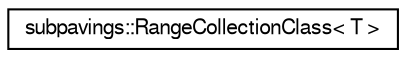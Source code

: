 digraph G
{
  edge [fontname="FreeSans",fontsize="10",labelfontname="FreeSans",labelfontsize="10"];
  node [fontname="FreeSans",fontsize="10",shape=record];
  rankdir="LR";
  Node1 [label="subpavings::RangeCollectionClass\< T \>",height=0.2,width=0.4,color="black", fillcolor="white", style="filled",URL="$classsubpavings_1_1RangeCollectionClass.shtml",tooltip="A class for range collection objects."];
}
